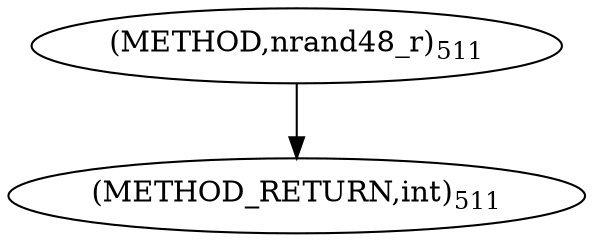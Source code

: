 digraph "nrand48_r" {  
"21787" [label = <(METHOD,nrand48_r)<SUB>511</SUB>> ]
"21791" [label = <(METHOD_RETURN,int)<SUB>511</SUB>> ]
  "21787" -> "21791" 
}
